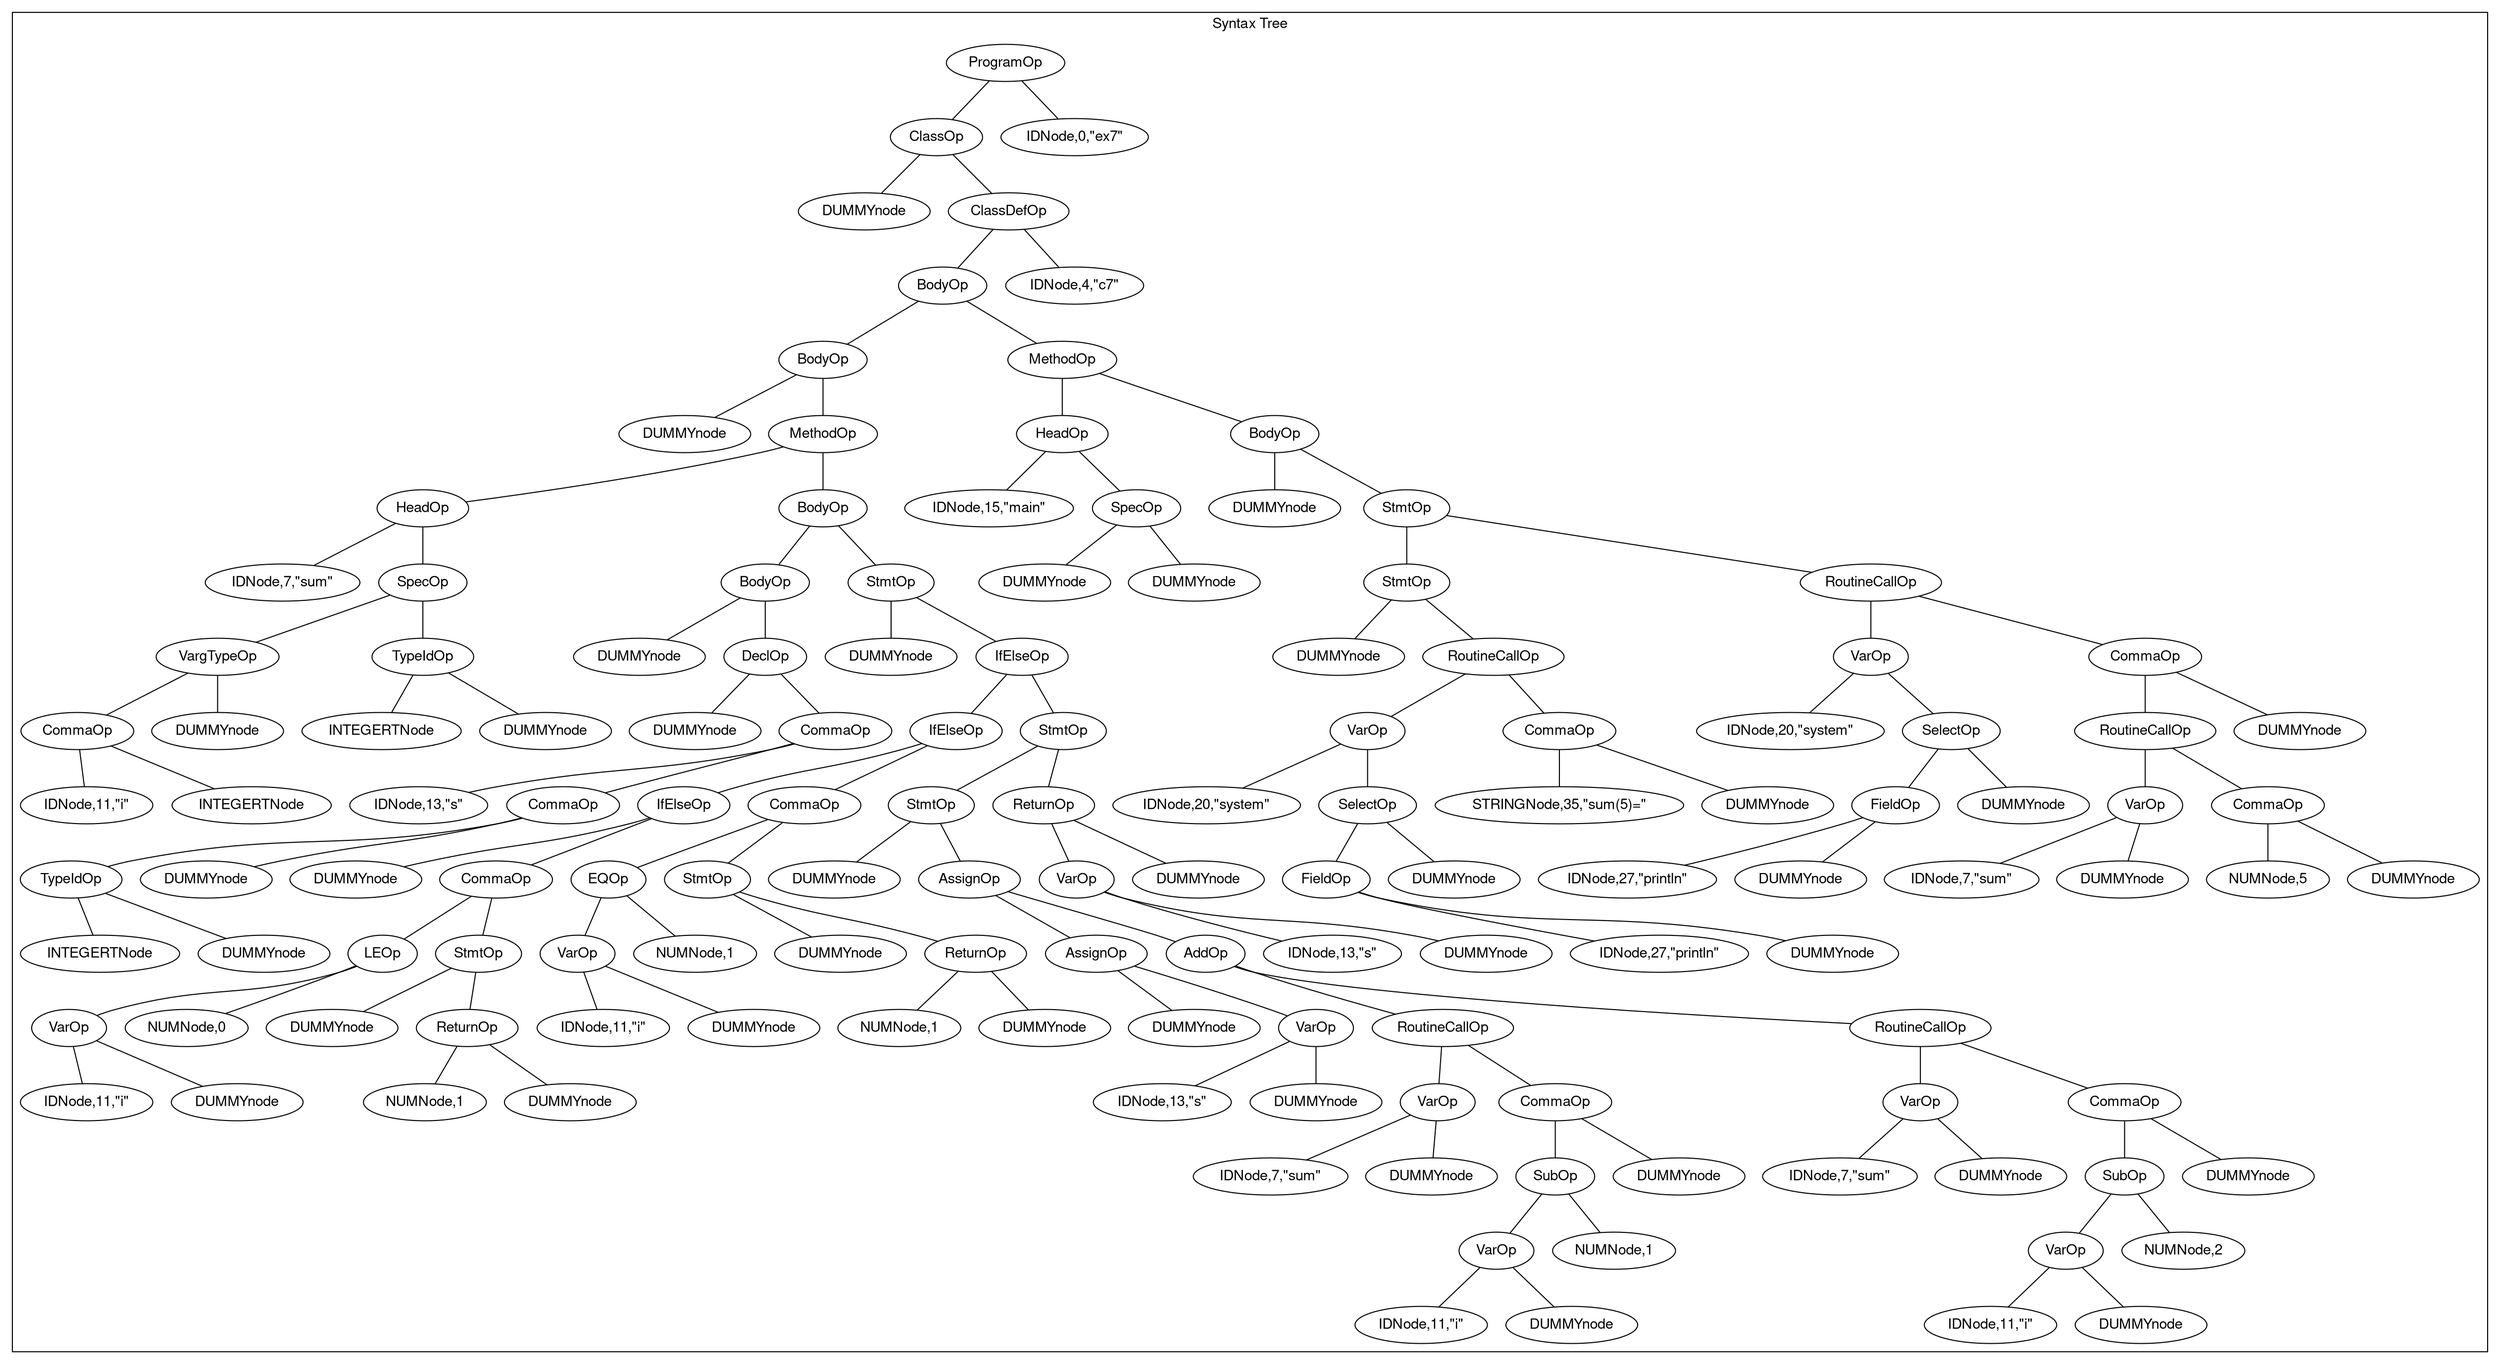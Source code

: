 graph "" 
   { 
   fontname="Helvetica,Arial,sans-serif" 
   node [fontname="Helvetica,Arial,sans-serif"] 
   edge [fontname="Helvetica,Arial,sans-serif"] 
   
   subgraph cluster01 
   { 
   label="Syntax Tree" 
   n00001 [label="ProgramOp"] ;
   n00002 [label="ClassOp"] ;
   n00001 -- n00002 ;
   n00003 [label="DUMMYnode"] ;
   n00002 -- n00003 ;
   n00004 [label="ClassDefOp"] ;
   n00002 -- n00004 ;
   n00005 [label="BodyOp"] ;
   n00004 -- n00005 ;
   n00006 [label="BodyOp"] ;
   n00005 -- n00006 ;
   n00007 [label="DUMMYnode"] ;
   n00006 -- n00007 ;
   n00008 [label="MethodOp"] ;
   n00006 -- n00008 ;
   n00009 [label="HeadOp"] ;
   n00008 -- n00009 ;
   n00010 [label="IDNode,7,\"sum\""] ;
   n00009 -- n00010 ;
   n00011 [label="SpecOp"] ;
   n00009 -- n00011 ;
   n00012 [label="VargTypeOp"] ;
   n00011 -- n00012 ;
   n00013 [label="CommaOp"] ;
   n00012 -- n00013 ;
   n00014 [label="IDNode,11,\"i\""] ;
   n00013 -- n00014 ;
   n00015 [label="INTEGERTNode"] ;
   n00013 -- n00015 ;
   n00016 [label="DUMMYnode"] ;
   n00012 -- n00016 ;
   n00017 [label="TypeIdOp"] ;
   n00011 -- n00017 ;
   n00018 [label="INTEGERTNode"] ;
   n00017 -- n00018 ;
   n00019 [label="DUMMYnode"] ;
   n00017 -- n00019 ;
   n00020 [label="BodyOp"] ;
   n00008 -- n00020 ;
   n00021 [label="BodyOp"] ;
   n00020 -- n00021 ;
   n00022 [label="DUMMYnode"] ;
   n00021 -- n00022 ;
   n00023 [label="DeclOp"] ;
   n00021 -- n00023 ;
   n00024 [label="DUMMYnode"] ;
   n00023 -- n00024 ;
   n00025 [label="CommaOp"] ;
   n00023 -- n00025 ;
   n00026 [label="IDNode,13,\"s\""] ;
   n00025 -- n00026 ;
   n00027 [label="CommaOp"] ;
   n00025 -- n00027 ;
   n00028 [label="TypeIdOp"] ;
   n00027 -- n00028 ;
   n00029 [label="INTEGERTNode"] ;
   n00028 -- n00029 ;
   n00030 [label="DUMMYnode"] ;
   n00028 -- n00030 ;
   n00031 [label="DUMMYnode"] ;
   n00027 -- n00031 ;
   n00032 [label="StmtOp"] ;
   n00020 -- n00032 ;
   n00033 [label="DUMMYnode"] ;
   n00032 -- n00033 ;
   n00034 [label="IfElseOp"] ;
   n00032 -- n00034 ;
   n00035 [label="IfElseOp"] ;
   n00034 -- n00035 ;
   n00036 [label="IfElseOp"] ;
   n00035 -- n00036 ;
   n00037 [label="DUMMYnode"] ;
   n00036 -- n00037 ;
   n00038 [label="CommaOp"] ;
   n00036 -- n00038 ;
   n00039 [label="LEOp"] ;
   n00038 -- n00039 ;
   n00040 [label="VarOp"] ;
   n00039 -- n00040 ;
   n00041 [label="IDNode,11,\"i\""] ;
   n00040 -- n00041 ;
   n00042 [label="DUMMYnode"] ;
   n00040 -- n00042 ;
   n00043 [label="NUMNode,0"] ;
   n00039 -- n00043 ;
   n00044 [label="StmtOp"] ;
   n00038 -- n00044 ;
   n00045 [label="DUMMYnode"] ;
   n00044 -- n00045 ;
   n00046 [label="ReturnOp"] ;
   n00044 -- n00046 ;
   n00047 [label="NUMNode,1"] ;
   n00046 -- n00047 ;
   n00048 [label="DUMMYnode"] ;
   n00046 -- n00048 ;
   n00049 [label="CommaOp"] ;
   n00035 -- n00049 ;
   n00050 [label="EQOp"] ;
   n00049 -- n00050 ;
   n00051 [label="VarOp"] ;
   n00050 -- n00051 ;
   n00052 [label="IDNode,11,\"i\""] ;
   n00051 -- n00052 ;
   n00053 [label="DUMMYnode"] ;
   n00051 -- n00053 ;
   n00054 [label="NUMNode,1"] ;
   n00050 -- n00054 ;
   n00055 [label="StmtOp"] ;
   n00049 -- n00055 ;
   n00056 [label="DUMMYnode"] ;
   n00055 -- n00056 ;
   n00057 [label="ReturnOp"] ;
   n00055 -- n00057 ;
   n00058 [label="NUMNode,1"] ;
   n00057 -- n00058 ;
   n00059 [label="DUMMYnode"] ;
   n00057 -- n00059 ;
   n00060 [label="StmtOp"] ;
   n00034 -- n00060 ;
   n00061 [label="StmtOp"] ;
   n00060 -- n00061 ;
   n00062 [label="DUMMYnode"] ;
   n00061 -- n00062 ;
   n00063 [label="AssignOp"] ;
   n00061 -- n00063 ;
   n00064 [label="AssignOp"] ;
   n00063 -- n00064 ;
   n00065 [label="DUMMYnode"] ;
   n00064 -- n00065 ;
   n00066 [label="VarOp"] ;
   n00064 -- n00066 ;
   n00067 [label="IDNode,13,\"s\""] ;
   n00066 -- n00067 ;
   n00068 [label="DUMMYnode"] ;
   n00066 -- n00068 ;
   n00069 [label="AddOp"] ;
   n00063 -- n00069 ;
   n00070 [label="RoutineCallOp"] ;
   n00069 -- n00070 ;
   n00071 [label="VarOp"] ;
   n00070 -- n00071 ;
   n00072 [label="IDNode,7,\"sum\""] ;
   n00071 -- n00072 ;
   n00073 [label="DUMMYnode"] ;
   n00071 -- n00073 ;
   n00074 [label="CommaOp"] ;
   n00070 -- n00074 ;
   n00075 [label="SubOp"] ;
   n00074 -- n00075 ;
   n00076 [label="VarOp"] ;
   n00075 -- n00076 ;
   n00077 [label="IDNode,11,\"i\""] ;
   n00076 -- n00077 ;
   n00078 [label="DUMMYnode"] ;
   n00076 -- n00078 ;
   n00079 [label="NUMNode,1"] ;
   n00075 -- n00079 ;
   n00080 [label="DUMMYnode"] ;
   n00074 -- n00080 ;
   n00081 [label="RoutineCallOp"] ;
   n00069 -- n00081 ;
   n00082 [label="VarOp"] ;
   n00081 -- n00082 ;
   n00083 [label="IDNode,7,\"sum\""] ;
   n00082 -- n00083 ;
   n00084 [label="DUMMYnode"] ;
   n00082 -- n00084 ;
   n00085 [label="CommaOp"] ;
   n00081 -- n00085 ;
   n00086 [label="SubOp"] ;
   n00085 -- n00086 ;
   n00087 [label="VarOp"] ;
   n00086 -- n00087 ;
   n00088 [label="IDNode,11,\"i\""] ;
   n00087 -- n00088 ;
   n00089 [label="DUMMYnode"] ;
   n00087 -- n00089 ;
   n00090 [label="NUMNode,2"] ;
   n00086 -- n00090 ;
   n00091 [label="DUMMYnode"] ;
   n00085 -- n00091 ;
   n00092 [label="ReturnOp"] ;
   n00060 -- n00092 ;
   n00093 [label="VarOp"] ;
   n00092 -- n00093 ;
   n00094 [label="IDNode,13,\"s\""] ;
   n00093 -- n00094 ;
   n00095 [label="DUMMYnode"] ;
   n00093 -- n00095 ;
   n00096 [label="DUMMYnode"] ;
   n00092 -- n00096 ;
   n00097 [label="MethodOp"] ;
   n00005 -- n00097 ;
   n00098 [label="HeadOp"] ;
   n00097 -- n00098 ;
   n00099 [label="IDNode,15,\"main\""] ;
   n00098 -- n00099 ;
   n00100 [label="SpecOp"] ;
   n00098 -- n00100 ;
   n00101 [label="DUMMYnode"] ;
   n00100 -- n00101 ;
   n00102 [label="DUMMYnode"] ;
   n00100 -- n00102 ;
   n00103 [label="BodyOp"] ;
   n00097 -- n00103 ;
   n00104 [label="DUMMYnode"] ;
   n00103 -- n00104 ;
   n00105 [label="StmtOp"] ;
   n00103 -- n00105 ;
   n00106 [label="StmtOp"] ;
   n00105 -- n00106 ;
   n00107 [label="DUMMYnode"] ;
   n00106 -- n00107 ;
   n00108 [label="RoutineCallOp"] ;
   n00106 -- n00108 ;
   n00109 [label="VarOp"] ;
   n00108 -- n00109 ;
   n00110 [label="IDNode,20,\"system\""] ;
   n00109 -- n00110 ;
   n00111 [label="SelectOp"] ;
   n00109 -- n00111 ;
   n00112 [label="FieldOp"] ;
   n00111 -- n00112 ;
   n00113 [label="IDNode,27,\"println\""] ;
   n00112 -- n00113 ;
   n00114 [label="DUMMYnode"] ;
   n00112 -- n00114 ;
   n00115 [label="DUMMYnode"] ;
   n00111 -- n00115 ;
   n00116 [label="CommaOp"] ;
   n00108 -- n00116 ;
   n00117 [label="STRINGNode,35,\"sum(5)=\""] ;
   n00116 -- n00117 ;
   n00118 [label="DUMMYnode"] ;
   n00116 -- n00118 ;
   n00119 [label="RoutineCallOp"] ;
   n00105 -- n00119 ;
   n00120 [label="VarOp"] ;
   n00119 -- n00120 ;
   n00121 [label="IDNode,20,\"system\""] ;
   n00120 -- n00121 ;
   n00122 [label="SelectOp"] ;
   n00120 -- n00122 ;
   n00123 [label="FieldOp"] ;
   n00122 -- n00123 ;
   n00124 [label="IDNode,27,\"println\""] ;
   n00123 -- n00124 ;
   n00125 [label="DUMMYnode"] ;
   n00123 -- n00125 ;
   n00126 [label="DUMMYnode"] ;
   n00122 -- n00126 ;
   n00127 [label="CommaOp"] ;
   n00119 -- n00127 ;
   n00128 [label="RoutineCallOp"] ;
   n00127 -- n00128 ;
   n00129 [label="VarOp"] ;
   n00128 -- n00129 ;
   n00130 [label="IDNode,7,\"sum\""] ;
   n00129 -- n00130 ;
   n00131 [label="DUMMYnode"] ;
   n00129 -- n00131 ;
   n00132 [label="CommaOp"] ;
   n00128 -- n00132 ;
   n00133 [label="NUMNode,5"] ;
   n00132 -- n00133 ;
   n00134 [label="DUMMYnode"] ;
   n00132 -- n00134 ;
   n00135 [label="DUMMYnode"] ;
   n00127 -- n00135 ;
   n00136 [label="IDNode,4,\"c7\""] ;
   n00004 -- n00136 ;
   n00137 [label="IDNode,0,\"ex7\""] ;
   n00001 -- n00137 ;
   } 
   } 
